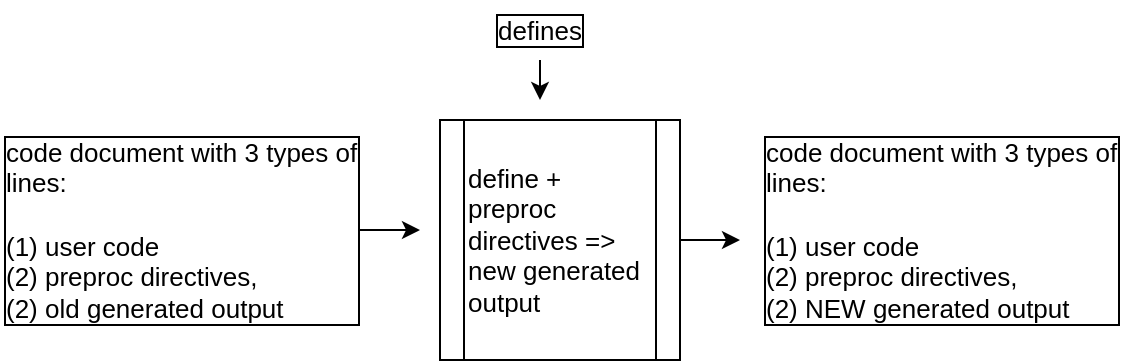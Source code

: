 <mxfile version="12.2.0" type="device" pages="1"><diagram id="wInygIfpb9P-QUloAB_M" name="Page-1"><mxGraphModel dx="1341" dy="859" grid="1" gridSize="10" guides="1" tooltips="1" connect="1" arrows="1" fold="1" page="1" pageScale="1" pageWidth="850" pageHeight="1100" math="0" shadow="0"><root><mxCell id="0"/><mxCell id="1" parent="0"/><mxCell id="jaI9o0hIVwRSi42Pk-BR-13" value="" style="group" vertex="1" connectable="0" parent="1"><mxGeometry x="70" y="300" width="560" height="180" as="geometry"/></mxCell><mxCell id="jaI9o0hIVwRSi42Pk-BR-8" style="edgeStyle=orthogonalEdgeStyle;rounded=0;orthogonalLoop=1;jettySize=auto;html=1;fontSize=13;" edge="1" parent="jaI9o0hIVwRSi42Pk-BR-13" source="jaI9o0hIVwRSi42Pk-BR-1"><mxGeometry relative="1" as="geometry"><mxPoint x="210" y="115" as="targetPoint"/></mxGeometry></mxCell><mxCell id="jaI9o0hIVwRSi42Pk-BR-1" value="&lt;div&gt;code document with 3 types of lines:&lt;/div&gt;&lt;div&gt;&lt;br&gt;&lt;/div&gt;&lt;div&gt;(1) user code&lt;/div&gt;&lt;div&gt; (2) preproc directives, &lt;br&gt;&lt;/div&gt;&lt;div&gt;(2) old generated output&lt;/div&gt;" style="text;html=1;strokeColor=none;fillColor=none;align=left;verticalAlign=middle;whiteSpace=wrap;rounded=0;fontSize=13;labelBorderColor=#000000;" vertex="1" parent="jaI9o0hIVwRSi42Pk-BR-13"><mxGeometry y="60" width="180" height="110" as="geometry"/></mxCell><mxCell id="jaI9o0hIVwRSi42Pk-BR-7" style="edgeStyle=orthogonalEdgeStyle;rounded=0;orthogonalLoop=1;jettySize=auto;html=1;exitX=0.5;exitY=1;exitDx=0;exitDy=0;fontSize=13;" edge="1" parent="jaI9o0hIVwRSi42Pk-BR-13" source="jaI9o0hIVwRSi42Pk-BR-3"><mxGeometry relative="1" as="geometry"><mxPoint x="270" y="50" as="targetPoint"/></mxGeometry></mxCell><mxCell id="jaI9o0hIVwRSi42Pk-BR-3" value="&lt;div&gt;defines&lt;/div&gt;" style="text;html=1;strokeColor=none;fillColor=none;align=center;verticalAlign=middle;whiteSpace=wrap;rounded=0;fontSize=13;labelBorderColor=#000000;" vertex="1" parent="jaI9o0hIVwRSi42Pk-BR-13"><mxGeometry x="250" width="40" height="30" as="geometry"/></mxCell><mxCell id="jaI9o0hIVwRSi42Pk-BR-12" style="edgeStyle=orthogonalEdgeStyle;rounded=0;orthogonalLoop=1;jettySize=auto;html=1;fontSize=13;" edge="1" parent="jaI9o0hIVwRSi42Pk-BR-13" source="jaI9o0hIVwRSi42Pk-BR-5"><mxGeometry relative="1" as="geometry"><mxPoint x="370" y="120" as="targetPoint"/></mxGeometry></mxCell><mxCell id="jaI9o0hIVwRSi42Pk-BR-5" value="define + preproc directives =&amp;gt; new generated output" style="shape=process;whiteSpace=wrap;html=1;backgroundOutline=1;fontSize=13;align=left;" vertex="1" parent="jaI9o0hIVwRSi42Pk-BR-13"><mxGeometry x="220" y="60" width="120" height="120" as="geometry"/></mxCell><mxCell id="jaI9o0hIVwRSi42Pk-BR-9" value="&lt;div&gt;code document with 3 types of lines:&lt;/div&gt;&lt;div&gt;&lt;br&gt;&lt;/div&gt;&lt;div&gt;(1) user code&lt;/div&gt;&lt;div&gt; (2) preproc directives, &lt;br&gt;&lt;/div&gt;&lt;div&gt;(2) NEW generated output&lt;/div&gt;" style="text;html=1;strokeColor=none;fillColor=none;align=left;verticalAlign=middle;whiteSpace=wrap;rounded=0;fontSize=13;labelBorderColor=#000000;" vertex="1" parent="jaI9o0hIVwRSi42Pk-BR-13"><mxGeometry x="380" y="60" width="180" height="110" as="geometry"/></mxCell></root></mxGraphModel></diagram></mxfile>